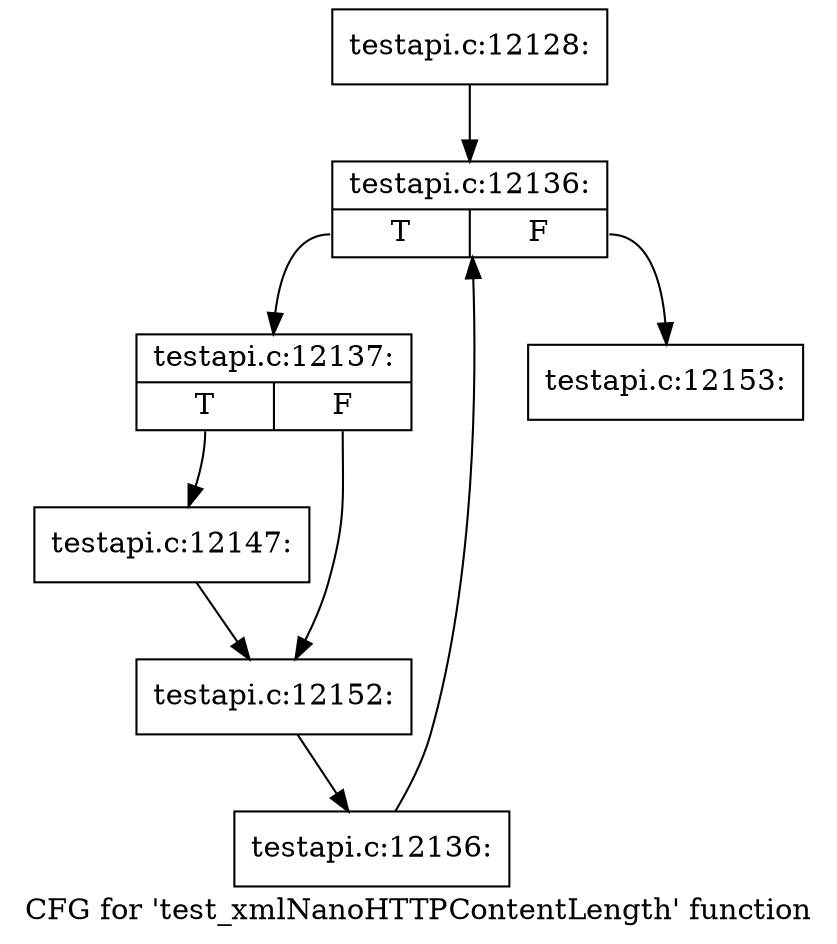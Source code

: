 digraph "CFG for 'test_xmlNanoHTTPContentLength' function" {
	label="CFG for 'test_xmlNanoHTTPContentLength' function";

	Node0x46ea4b0 [shape=record,label="{testapi.c:12128:}"];
	Node0x46ea4b0 -> Node0x46ed000;
	Node0x46ed000 [shape=record,label="{testapi.c:12136:|{<s0>T|<s1>F}}"];
	Node0x46ed000:s0 -> Node0x46ed2e0;
	Node0x46ed000:s1 -> Node0x46ece60;
	Node0x46ed2e0 [shape=record,label="{testapi.c:12137:|{<s0>T|<s1>F}}"];
	Node0x46ed2e0:s0 -> Node0x46ee140;
	Node0x46ed2e0:s1 -> Node0x46ee910;
	Node0x46ee140 [shape=record,label="{testapi.c:12147:}"];
	Node0x46ee140 -> Node0x46ee910;
	Node0x46ee910 [shape=record,label="{testapi.c:12152:}"];
	Node0x46ee910 -> Node0x46ed250;
	Node0x46ed250 [shape=record,label="{testapi.c:12136:}"];
	Node0x46ed250 -> Node0x46ed000;
	Node0x46ece60 [shape=record,label="{testapi.c:12153:}"];
}
